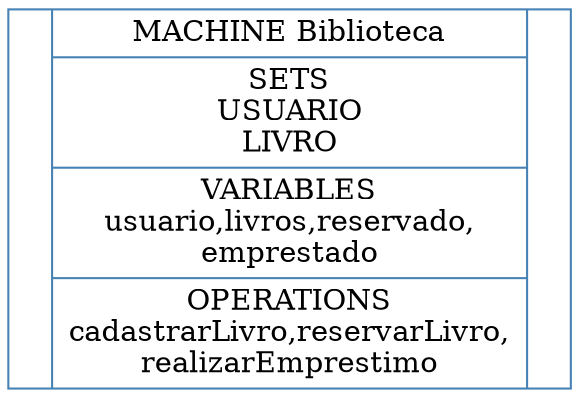 digraph module_hierarchy {
  graph [page="8.5, 11",ratio=fill,size="7.5,10"];
  1 [shape=record, color=steelblue, label="|{MACHINE Biblioteca\n|SETS\nUSUARIO\nLIVRO\n|VARIABLES\nusuario,livros,reservado,\nemprestado|OPERATIONS\ncadastrarLivro,reservarLivro,\nrealizarEmprestimo}|"];
}
